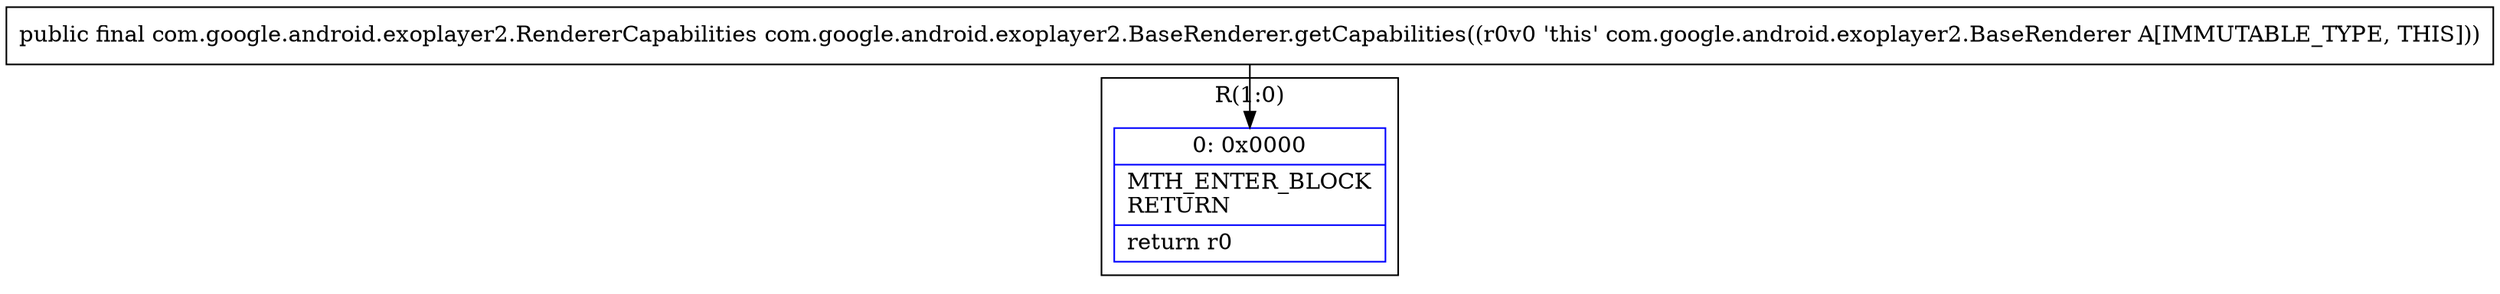 digraph "CFG forcom.google.android.exoplayer2.BaseRenderer.getCapabilities()Lcom\/google\/android\/exoplayer2\/RendererCapabilities;" {
subgraph cluster_Region_447455011 {
label = "R(1:0)";
node [shape=record,color=blue];
Node_0 [shape=record,label="{0\:\ 0x0000|MTH_ENTER_BLOCK\lRETURN\l|return r0\l}"];
}
MethodNode[shape=record,label="{public final com.google.android.exoplayer2.RendererCapabilities com.google.android.exoplayer2.BaseRenderer.getCapabilities((r0v0 'this' com.google.android.exoplayer2.BaseRenderer A[IMMUTABLE_TYPE, THIS])) }"];
MethodNode -> Node_0;
}

